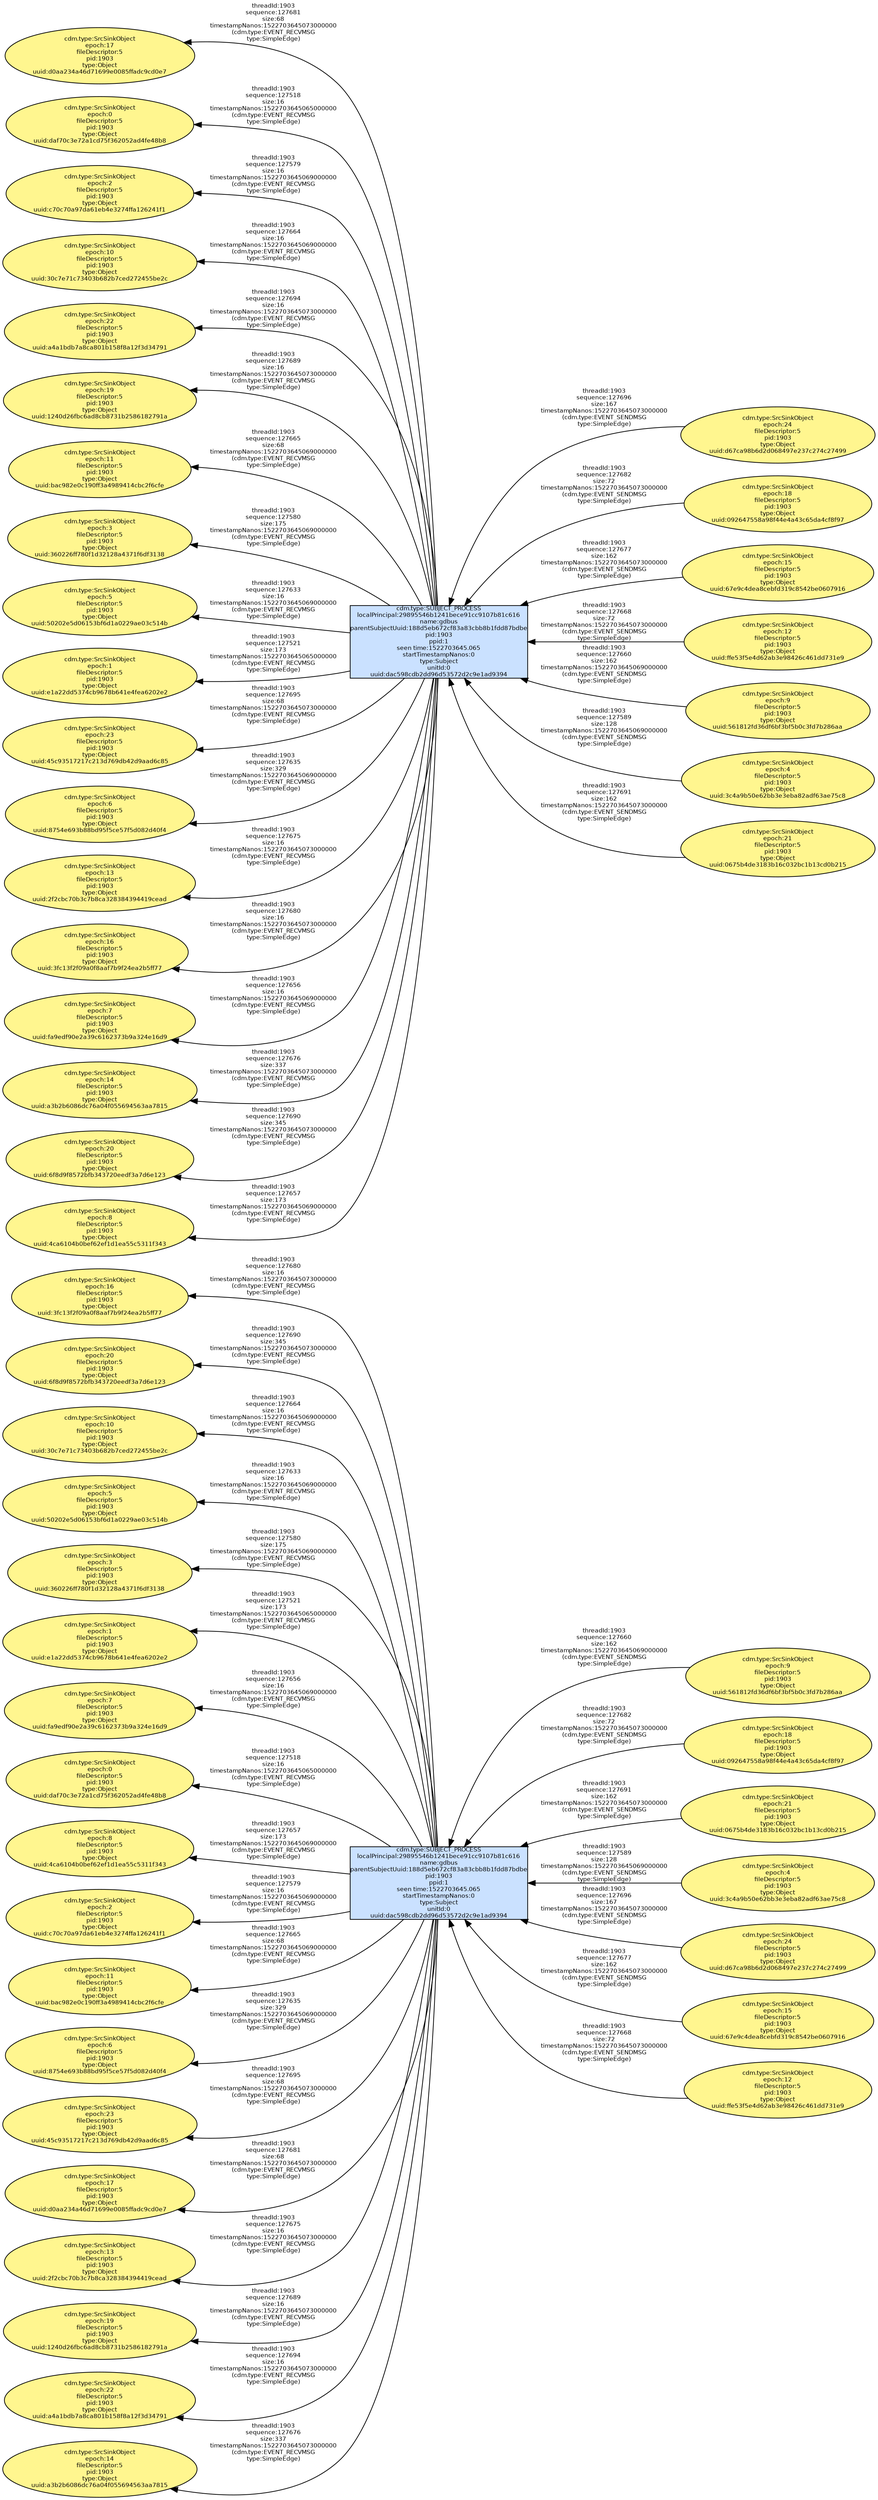 digraph spade2dot {
graph [rankdir = "RL"];
node [fontname="Helvetica" fontsize="8" style="filled" margin="0.0,0.0"];
edge [fontname="Helvetica" fontsize="8"];
"abfafebdd99d69c20df5a6b5ae73a5b8" [label="cdm.type:SrcSinkObject\nepoch:16\nfileDescriptor:5\npid:1903\ntype:Object\nuuid:3fc13f2f09a0f8aaf7b9f24ea2b5ff77" shape="ellipse" fillcolor="khaki1"];
"e0b2c77af662ed380178a909164da74a" [label="cdm.type:SrcSinkObject\nepoch:17\nfileDescriptor:5\npid:1903\ntype:Object\nuuid:d0aa234a46d71699e0085ffadc9cd0e7" shape="ellipse" fillcolor="khaki1"];
"0b4dc70bb6b2ed9b6f8ea6e63e9458cc" [label="cdm.type:SrcSinkObject\nepoch:24\nfileDescriptor:5\npid:1903\ntype:Object\nuuid:d67ca98b6d2d068497e237c274c27499" shape="ellipse" fillcolor="khaki1"];
"db4afda6a8312e757a6e562f62b6b5a3" [label="cdm.type:SrcSinkObject\nepoch:0\nfileDescriptor:5\npid:1903\ntype:Object\nuuid:daf70c3e72a1cd75f362052ad4fe48b8" shape="ellipse" fillcolor="khaki1"];
"59cd3f89069d6fa27df20c823ae0a5a5" [label="cdm.type:SrcSinkObject\nepoch:20\nfileDescriptor:5\npid:1903\ntype:Object\nuuid:6f8d9f8572bfb343720eedf3a7d6e123" shape="ellipse" fillcolor="khaki1"];
"6ed6b944b3e3ac601f5387d565af5ae2" [label="cdm.type:SrcSinkObject\nepoch:10\nfileDescriptor:5\npid:1903\ntype:Object\nuuid:30c7e71c73403b682b7ced272455be2c" shape="ellipse" fillcolor="khaki1"];
"f88ecf4bcbca585967c400865d3fdf9e" [label="cdm.type:SrcSinkObject\nepoch:9\nfileDescriptor:5\npid:1903\ntype:Object\nuuid:561812fd36df6bf3bf5b0c3fd7b286aa" shape="ellipse" fillcolor="khaki1"];
"7bdbb9c0458a01253daef43c1dc68e6b" [label="cdm.type:SrcSinkObject\nepoch:2\nfileDescriptor:5\npid:1903\ntype:Object\nuuid:c70c70a97da61eb4e3274ffa126241f1" shape="ellipse" fillcolor="khaki1"];
"cefe7c96f0d91deef4bddc48568b238a" [label="cdm.type:SrcSinkObject\nepoch:10\nfileDescriptor:5\npid:1903\ntype:Object\nuuid:30c7e71c73403b682b7ced272455be2c" shape="ellipse" fillcolor="khaki1"];
"4a21bcc90eb4d7d60edd99a1d0d9fbdf" [label="cdm.type:SrcSinkObject\nepoch:22\nfileDescriptor:5\npid:1903\ntype:Object\nuuid:a4a1bdb7a8ca801b158f8a12f3d34791" shape="ellipse" fillcolor="khaki1"];
"20022465a70bb5be2b9815ea85311835" [label="cdm.type:SrcSinkObject\nepoch:18\nfileDescriptor:5\npid:1903\ntype:Object\nuuid:092647558a98f44e4a43c65da4cf8f97" shape="ellipse" fillcolor="khaki1"];
"d9ff785bdb458faab479d459f1363b51" [label="cdm.type:SrcSinkObject\nepoch:19\nfileDescriptor:5\npid:1903\ntype:Object\nuuid:1240d26fbc6ad8cb8731b2586182791a" shape="ellipse" fillcolor="khaki1"];
"98de293be35c5ae1de267597646da964" [label="cdm.type:SrcSinkObject\nepoch:5\nfileDescriptor:5\npid:1903\ntype:Object\nuuid:50202e5d06153bf6d1a0229ae03c514b" shape="ellipse" fillcolor="khaki1"];
"2cfc03353ad1b2cd9a8aabbf18da71ed" [label="cdm.type:SrcSinkObject\nepoch:18\nfileDescriptor:5\npid:1903\ntype:Object\nuuid:092647558a98f44e4a43c65da4cf8f97" shape="ellipse" fillcolor="khaki1"];
"c41bbf9388ccd0e1d7f85e2478f0228c" [label="cdm.type:SrcSinkObject\nepoch:3\nfileDescriptor:5\npid:1903\ntype:Object\nuuid:360226ff780f1d32128a4371f6df3138" shape="ellipse" fillcolor="khaki1"];
"e774894f3f282e6744c7c6d77087c197" [label="cdm.type:SrcSinkObject\nepoch:21\nfileDescriptor:5\npid:1903\ntype:Object\nuuid:0675b4de3183b16c032bc1b13cd0b215" shape="ellipse" fillcolor="khaki1"];
"7b0d7464c8f44a98ff2ecb2c94c34784" [label="cdm.type:SrcSinkObject\nepoch:11\nfileDescriptor:5\npid:1903\ntype:Object\nuuid:bac982e0c190ff3a4989414cbc2f6cfe" shape="ellipse" fillcolor="khaki1"];
"8bdf533a5def0315cdfbfafc68a8ac56" [label="cdm.type:SrcSinkObject\nepoch:1\nfileDescriptor:5\npid:1903\ntype:Object\nuuid:e1a22dd5374cb9678b641e4fea6202e2" shape="ellipse" fillcolor="khaki1"];
"6d4ca796af6f872ea0c10e4808c95a2e" [label="cdm.type:SrcSinkObject\nepoch:7\nfileDescriptor:5\npid:1903\ntype:Object\nuuid:fa9edf90e2a39c6162373b9a324e16d9" shape="ellipse" fillcolor="khaki1"];
"bb4feee3a0aa7217e0947f138c8008f3" [label="cdm.type:SrcSinkObject\nepoch:15\nfileDescriptor:5\npid:1903\ntype:Object\nuuid:67e9c4dea8cebfd319c8542be0607916" shape="ellipse" fillcolor="khaki1"];
"f12068a9628d223bdb21694e93f6ea28" [label="cdm.type:SrcSinkObject\nepoch:4\nfileDescriptor:5\npid:1903\ntype:Object\nuuid:3c4a9b50e62bb3e3eba82adf63ae75c8" shape="ellipse" fillcolor="khaki1"];
"39360107a2ebc4f394dc9c373d4daaf0" [label="cdm.type:SrcSinkObject\nepoch:0\nfileDescriptor:5\npid:1903\ntype:Object\nuuid:daf70c3e72a1cd75f362052ad4fe48b8" shape="ellipse" fillcolor="khaki1"];
"3d8d0d6baa1121a9f64eb0da0cb91a6c" [label="cdm.type:SrcSinkObject\nepoch:3\nfileDescriptor:5\npid:1903\ntype:Object\nuuid:360226ff780f1d32128a4371f6df3138" shape="ellipse" fillcolor="khaki1"];
"c95d80a79e2675024f0dd1441a509f23" [label="cdm.type:SrcSinkObject\nepoch:12\nfileDescriptor:5\npid:1903\ntype:Object\nuuid:ffe53f5e4d62ab3e98426c461dd731e9" shape="ellipse" fillcolor="khaki1"];
"b2bf6a3bf90a2194afba2755cb4408d9" [label="cdm.type:SrcSinkObject\nepoch:24\nfileDescriptor:5\npid:1903\ntype:Object\nuuid:d67ca98b6d2d068497e237c274c27499" shape="ellipse" fillcolor="khaki1"];
"02d4811aa2f5b8dbba0904b1e0d68220" [label="cdm.type:SUBJECT_PROCESS\nlocalPrincipal:29895546b1241bece91cc9107b81c616\nname:gdbus\nparentSubjectUuid:188d5eb672cf83a83cbb8b1fdd87bdbe\npid:1903\nppid:1\nseen time:1522703645.065\nstartTimestampNanos:0\ntype:Subject\nunitId:0\nuuid:dac598cdb2dd96d53572d2c9e1ad9394" shape="box" fillcolor="lightsteelblue1"];
"69f8e66dc1cbcc302485b94b616d62c2" [label="cdm.type:SrcSinkObject\nepoch:8\nfileDescriptor:5\npid:1903\ntype:Object\nuuid:4ca6104b0bef62ef1d1ea55c5311f343" shape="ellipse" fillcolor="khaki1"];
"55ed5ccf89659c20c1ab6f8012850f13" [label="cdm.type:SrcSinkObject\nepoch:5\nfileDescriptor:5\npid:1903\ntype:Object\nuuid:50202e5d06153bf6d1a0229ae03c514b" shape="ellipse" fillcolor="khaki1"];
"282cd9e7f2bc13a98be4c47c23e151bf" [label="cdm.type:SrcSinkObject\nepoch:9\nfileDescriptor:5\npid:1903\ntype:Object\nuuid:561812fd36df6bf3bf5b0c3fd7b286aa" shape="ellipse" fillcolor="khaki1"];
"3e1505d5dbd8cc0303977750536d955b" [label="cdm.type:SrcSinkObject\nepoch:15\nfileDescriptor:5\npid:1903\ntype:Object\nuuid:67e9c4dea8cebfd319c8542be0607916" shape="ellipse" fillcolor="khaki1"];
"126f14e7f2015f0138d9869d170cc50a" [label="cdm.type:SrcSinkObject\nepoch:2\nfileDescriptor:5\npid:1903\ntype:Object\nuuid:c70c70a97da61eb4e3274ffa126241f1" shape="ellipse" fillcolor="khaki1"];
"88d677e4cc009f9a7b58d5fcb5edf8d1" [label="cdm.type:SrcSinkObject\nepoch:11\nfileDescriptor:5\npid:1903\ntype:Object\nuuid:bac982e0c190ff3a4989414cbc2f6cfe" shape="ellipse" fillcolor="khaki1"];
"45c466c6afe09a21c12fb05fb44ef8bd" [label="cdm.type:SrcSinkObject\nepoch:6\nfileDescriptor:5\npid:1903\ntype:Object\nuuid:8754e693b88bd95f5ce57f5d082d40f4" shape="ellipse" fillcolor="khaki1"];
"23ca32110a36b07f8f36b8fc2e4ddf46" [label="cdm.type:SrcSinkObject\nepoch:1\nfileDescriptor:5\npid:1903\ntype:Object\nuuid:e1a22dd5374cb9678b641e4fea6202e2" shape="ellipse" fillcolor="khaki1"];
"c56ac4f28e03d169976c40863ea67ffe" [label="cdm.type:SrcSinkObject\nepoch:23\nfileDescriptor:5\npid:1903\ntype:Object\nuuid:45c93517217c213d769db42d9aad6c85" shape="ellipse" fillcolor="khaki1"];
"ae953a9d6579414848b33436d74ae72f" [label="cdm.type:SrcSinkObject\nepoch:6\nfileDescriptor:5\npid:1903\ntype:Object\nuuid:8754e693b88bd95f5ce57f5d082d40f4" shape="ellipse" fillcolor="khaki1"];
"21e2a5dfd15b084b13e6f0d43607d968" [label="cdm.type:SrcSinkObject\nepoch:23\nfileDescriptor:5\npid:1903\ntype:Object\nuuid:45c93517217c213d769db42d9aad6c85" shape="ellipse" fillcolor="khaki1"];
"dbcf10207dc0273310c40650c96300f3" [label="cdm.type:SrcSinkObject\nepoch:17\nfileDescriptor:5\npid:1903\ntype:Object\nuuid:d0aa234a46d71699e0085ffadc9cd0e7" shape="ellipse" fillcolor="khaki1"];
"a4c6d6fcc99ce53b3718b29bc44af347" [label="cdm.type:SrcSinkObject\nepoch:13\nfileDescriptor:5\npid:1903\ntype:Object\nuuid:2f2cbc70b3c7b8ca328384394419cead" shape="ellipse" fillcolor="khaki1"];
"40b2e5950e27844d616ffc7d7743bdc5" [label="cdm.type:SrcSinkObject\nepoch:19\nfileDescriptor:5\npid:1903\ntype:Object\nuuid:1240d26fbc6ad8cb8731b2586182791a" shape="ellipse" fillcolor="khaki1"];
"1009d1844699881859b992e71407ab7e" [label="cdm.type:SrcSinkObject\nepoch:13\nfileDescriptor:5\npid:1903\ntype:Object\nuuid:2f2cbc70b3c7b8ca328384394419cead" shape="ellipse" fillcolor="khaki1"];
"45a950853802afd8a3a3e540d62c4209" [label="cdm.type:SrcSinkObject\nepoch:16\nfileDescriptor:5\npid:1903\ntype:Object\nuuid:3fc13f2f09a0f8aaf7b9f24ea2b5ff77" shape="ellipse" fillcolor="khaki1"];
"73cafa937e1fe8c394f357fbf38fc93e" [label="cdm.type:SUBJECT_PROCESS\nlocalPrincipal:29895546b1241bece91cc9107b81c616\nname:gdbus\nparentSubjectUuid:188d5eb672cf83a83cbb8b1fdd87bdbe\npid:1903\nppid:1\nseen time:1522703645.065\nstartTimestampNanos:0\ntype:Subject\nunitId:0\nuuid:dac598cdb2dd96d53572d2c9e1ad9394" shape="box" fillcolor="lightsteelblue1"];
"7c63a8bdc35fb99b61ffb8be368afab9" [label="cdm.type:SrcSinkObject\nepoch:4\nfileDescriptor:5\npid:1903\ntype:Object\nuuid:3c4a9b50e62bb3e3eba82adf63ae75c8" shape="ellipse" fillcolor="khaki1"];
"7faf7f510b0b37483cba5d1d01faa7b8" [label="cdm.type:SrcSinkObject\nepoch:12\nfileDescriptor:5\npid:1903\ntype:Object\nuuid:ffe53f5e4d62ab3e98426c461dd731e9" shape="ellipse" fillcolor="khaki1"];
"f4051070592c384ba40345927a279d88" [label="cdm.type:SrcSinkObject\nepoch:7\nfileDescriptor:5\npid:1903\ntype:Object\nuuid:fa9edf90e2a39c6162373b9a324e16d9" shape="ellipse" fillcolor="khaki1"];
"a3b64d8f083340ff4ea7a022f36432aa" [label="cdm.type:SrcSinkObject\nepoch:22\nfileDescriptor:5\npid:1903\ntype:Object\nuuid:a4a1bdb7a8ca801b158f8a12f3d34791" shape="ellipse" fillcolor="khaki1"];
"5f93f35955e4420eda74e77a25108f4b" [label="cdm.type:SrcSinkObject\nepoch:14\nfileDescriptor:5\npid:1903\ntype:Object\nuuid:a3b2b6086dc76a04f055694563aa7815" shape="ellipse" fillcolor="khaki1"];
"95918741d20e3204ce3f8a9ede6f1121" [label="cdm.type:SrcSinkObject\nepoch:14\nfileDescriptor:5\npid:1903\ntype:Object\nuuid:a3b2b6086dc76a04f055694563aa7815" shape="ellipse" fillcolor="khaki1"];
"f28e3a64d54ceb2ec1b56843bcc2c837" [label="cdm.type:SrcSinkObject\nepoch:20\nfileDescriptor:5\npid:1903\ntype:Object\nuuid:6f8d9f8572bfb343720eedf3a7d6e123" shape="ellipse" fillcolor="khaki1"];
"9997d3d5a0834f5a5ad3c07656567def" [label="cdm.type:SrcSinkObject\nepoch:8\nfileDescriptor:5\npid:1903\ntype:Object\nuuid:4ca6104b0bef62ef1d1ea55c5311f343" shape="ellipse" fillcolor="khaki1"];
"6faf25e7c7e24f0102aac299423d19ed" [label="cdm.type:SrcSinkObject\nepoch:21\nfileDescriptor:5\npid:1903\ntype:Object\nuuid:0675b4de3183b16c032bc1b13cd0b215" shape="ellipse" fillcolor="khaki1"];
"02d4811aa2f5b8dbba0904b1e0d68220" -> "ae953a9d6579414848b33436d74ae72f" [label="threadId:1903\nsequence:127635\nsize:329\ntimestampNanos:1522703645069000000\n(cdm.type:EVENT_RECVMSG\ntype:SimpleEdge)" color="black" style="solid"];
"02d4811aa2f5b8dbba0904b1e0d68220" -> "e0b2c77af662ed380178a909164da74a" [label="threadId:1903\nsequence:127681\nsize:68\ntimestampNanos:1522703645073000000\n(cdm.type:EVENT_RECVMSG\ntype:SimpleEdge)" color="black" style="solid"];
"2cfc03353ad1b2cd9a8aabbf18da71ed" -> "73cafa937e1fe8c394f357fbf38fc93e" [label="threadId:1903\nsequence:127682\nsize:72\ntimestampNanos:1522703645073000000\n(cdm.type:EVENT_SENDMSG\ntype:SimpleEdge)" color="black" style="solid"];
"73cafa937e1fe8c394f357fbf38fc93e" -> "a4c6d6fcc99ce53b3718b29bc44af347" [label="threadId:1903\nsequence:127675\nsize:16\ntimestampNanos:1522703645073000000\n(cdm.type:EVENT_RECVMSG\ntype:SimpleEdge)" color="black" style="solid"];
"20022465a70bb5be2b9815ea85311835" -> "02d4811aa2f5b8dbba0904b1e0d68220" [label="threadId:1903\nsequence:127682\nsize:72\ntimestampNanos:1522703645073000000\n(cdm.type:EVENT_SENDMSG\ntype:SimpleEdge)" color="black" style="solid"];
"73cafa937e1fe8c394f357fbf38fc93e" -> "39360107a2ebc4f394dc9c373d4daaf0" [label="threadId:1903\nsequence:127518\nsize:16\ntimestampNanos:1522703645065000000\n(cdm.type:EVENT_RECVMSG\ntype:SimpleEdge)" color="black" style="solid"];
"73cafa937e1fe8c394f357fbf38fc93e" -> "6d4ca796af6f872ea0c10e4808c95a2e" [label="threadId:1903\nsequence:127656\nsize:16\ntimestampNanos:1522703645069000000\n(cdm.type:EVENT_RECVMSG\ntype:SimpleEdge)" color="black" style="solid"];
"3e1505d5dbd8cc0303977750536d955b" -> "73cafa937e1fe8c394f357fbf38fc93e" [label="threadId:1903\nsequence:127677\nsize:162\ntimestampNanos:1522703645073000000\n(cdm.type:EVENT_SENDMSG\ntype:SimpleEdge)" color="black" style="solid"];
"73cafa937e1fe8c394f357fbf38fc93e" -> "c41bbf9388ccd0e1d7f85e2478f0228c" [label="threadId:1903\nsequence:127580\nsize:175\ntimestampNanos:1522703645069000000\n(cdm.type:EVENT_RECVMSG\ntype:SimpleEdge)" color="black" style="solid"];
"73cafa937e1fe8c394f357fbf38fc93e" -> "40b2e5950e27844d616ffc7d7743bdc5" [label="threadId:1903\nsequence:127689\nsize:16\ntimestampNanos:1522703645073000000\n(cdm.type:EVENT_RECVMSG\ntype:SimpleEdge)" color="black" style="solid"];
"73cafa937e1fe8c394f357fbf38fc93e" -> "69f8e66dc1cbcc302485b94b616d62c2" [label="threadId:1903\nsequence:127657\nsize:173\ntimestampNanos:1522703645069000000\n(cdm.type:EVENT_RECVMSG\ntype:SimpleEdge)" color="black" style="solid"];
"02d4811aa2f5b8dbba0904b1e0d68220" -> "f4051070592c384ba40345927a279d88" [label="threadId:1903\nsequence:127656\nsize:16\ntimestampNanos:1522703645069000000\n(cdm.type:EVENT_RECVMSG\ntype:SimpleEdge)" color="black" style="solid"];
"02d4811aa2f5b8dbba0904b1e0d68220" -> "45a950853802afd8a3a3e540d62c4209" [label="threadId:1903\nsequence:127680\nsize:16\ntimestampNanos:1522703645073000000\n(cdm.type:EVENT_RECVMSG\ntype:SimpleEdge)" color="black" style="solid"];
"282cd9e7f2bc13a98be4c47c23e151bf" -> "02d4811aa2f5b8dbba0904b1e0d68220" [label="threadId:1903\nsequence:127660\nsize:162\ntimestampNanos:1522703645069000000\n(cdm.type:EVENT_SENDMSG\ntype:SimpleEdge)" color="black" style="solid"];
"02d4811aa2f5b8dbba0904b1e0d68220" -> "55ed5ccf89659c20c1ab6f8012850f13" [label="threadId:1903\nsequence:127633\nsize:16\ntimestampNanos:1522703645069000000\n(cdm.type:EVENT_RECVMSG\ntype:SimpleEdge)" color="black" style="solid"];
"73cafa937e1fe8c394f357fbf38fc93e" -> "6ed6b944b3e3ac601f5387d565af5ae2" [label="threadId:1903\nsequence:127664\nsize:16\ntimestampNanos:1522703645069000000\n(cdm.type:EVENT_RECVMSG\ntype:SimpleEdge)" color="black" style="solid"];
"02d4811aa2f5b8dbba0904b1e0d68220" -> "1009d1844699881859b992e71407ab7e" [label="threadId:1903\nsequence:127675\nsize:16\ntimestampNanos:1522703645073000000\n(cdm.type:EVENT_RECVMSG\ntype:SimpleEdge)" color="black" style="solid"];
"f12068a9628d223bdb21694e93f6ea28" -> "73cafa937e1fe8c394f357fbf38fc93e" [label="threadId:1903\nsequence:127589\nsize:128\ntimestampNanos:1522703645069000000\n(cdm.type:EVENT_SENDMSG\ntype:SimpleEdge)" color="black" style="solid"];
"7faf7f510b0b37483cba5d1d01faa7b8" -> "73cafa937e1fe8c394f357fbf38fc93e" [label="threadId:1903\nsequence:127668\nsize:72\ntimestampNanos:1522703645073000000\n(cdm.type:EVENT_SENDMSG\ntype:SimpleEdge)" color="black" style="solid"];
"f88ecf4bcbca585967c400865d3fdf9e" -> "73cafa937e1fe8c394f357fbf38fc93e" [label="threadId:1903\nsequence:127660\nsize:162\ntimestampNanos:1522703645069000000\n(cdm.type:EVENT_SENDMSG\ntype:SimpleEdge)" color="black" style="solid"];
"02d4811aa2f5b8dbba0904b1e0d68220" -> "cefe7c96f0d91deef4bddc48568b238a" [label="threadId:1903\nsequence:127664\nsize:16\ntimestampNanos:1522703645069000000\n(cdm.type:EVENT_RECVMSG\ntype:SimpleEdge)" color="black" style="solid"];
"02d4811aa2f5b8dbba0904b1e0d68220" -> "4a21bcc90eb4d7d60edd99a1d0d9fbdf" [label="threadId:1903\nsequence:127694\nsize:16\ntimestampNanos:1522703645073000000\n(cdm.type:EVENT_RECVMSG\ntype:SimpleEdge)" color="black" style="solid"];
"02d4811aa2f5b8dbba0904b1e0d68220" -> "95918741d20e3204ce3f8a9ede6f1121" [label="threadId:1903\nsequence:127676\nsize:337\ntimestampNanos:1522703645073000000\n(cdm.type:EVENT_RECVMSG\ntype:SimpleEdge)" color="black" style="solid"];
"e774894f3f282e6744c7c6d77087c197" -> "73cafa937e1fe8c394f357fbf38fc93e" [label="threadId:1903\nsequence:127691\nsize:162\ntimestampNanos:1522703645073000000\n(cdm.type:EVENT_SENDMSG\ntype:SimpleEdge)" color="black" style="solid"];
"73cafa937e1fe8c394f357fbf38fc93e" -> "88d677e4cc009f9a7b58d5fcb5edf8d1" [label="threadId:1903\nsequence:127665\nsize:68\ntimestampNanos:1522703645069000000\n(cdm.type:EVENT_RECVMSG\ntype:SimpleEdge)" color="black" style="solid"];
"6faf25e7c7e24f0102aac299423d19ed" -> "02d4811aa2f5b8dbba0904b1e0d68220" [label="threadId:1903\nsequence:127691\nsize:162\ntimestampNanos:1522703645073000000\n(cdm.type:EVENT_SENDMSG\ntype:SimpleEdge)" color="black" style="solid"];
"0b4dc70bb6b2ed9b6f8ea6e63e9458cc" -> "02d4811aa2f5b8dbba0904b1e0d68220" [label="threadId:1903\nsequence:127696\nsize:167\ntimestampNanos:1522703645073000000\n(cdm.type:EVENT_SENDMSG\ntype:SimpleEdge)" color="black" style="solid"];
"73cafa937e1fe8c394f357fbf38fc93e" -> "dbcf10207dc0273310c40650c96300f3" [label="threadId:1903\nsequence:127681\nsize:68\ntimestampNanos:1522703645073000000\n(cdm.type:EVENT_RECVMSG\ntype:SimpleEdge)" color="black" style="solid"];
"02d4811aa2f5b8dbba0904b1e0d68220" -> "7b0d7464c8f44a98ff2ecb2c94c34784" [label="threadId:1903\nsequence:127665\nsize:68\ntimestampNanos:1522703645069000000\n(cdm.type:EVENT_RECVMSG\ntype:SimpleEdge)" color="black" style="solid"];
"02d4811aa2f5b8dbba0904b1e0d68220" -> "7bdbb9c0458a01253daef43c1dc68e6b" [label="threadId:1903\nsequence:127579\nsize:16\ntimestampNanos:1522703645069000000\n(cdm.type:EVENT_RECVMSG\ntype:SimpleEdge)" color="black" style="solid"];
"73cafa937e1fe8c394f357fbf38fc93e" -> "126f14e7f2015f0138d9869d170cc50a" [label="threadId:1903\nsequence:127579\nsize:16\ntimestampNanos:1522703645069000000\n(cdm.type:EVENT_RECVMSG\ntype:SimpleEdge)" color="black" style="solid"];
"02d4811aa2f5b8dbba0904b1e0d68220" -> "f28e3a64d54ceb2ec1b56843bcc2c837" [label="threadId:1903\nsequence:127690\nsize:345\ntimestampNanos:1522703645073000000\n(cdm.type:EVENT_RECVMSG\ntype:SimpleEdge)" color="black" style="solid"];
"73cafa937e1fe8c394f357fbf38fc93e" -> "21e2a5dfd15b084b13e6f0d43607d968" [label="threadId:1903\nsequence:127695\nsize:68\ntimestampNanos:1522703645073000000\n(cdm.type:EVENT_RECVMSG\ntype:SimpleEdge)" color="black" style="solid"];
"02d4811aa2f5b8dbba0904b1e0d68220" -> "db4afda6a8312e757a6e562f62b6b5a3" [label="threadId:1903\nsequence:127518\nsize:16\ntimestampNanos:1522703645065000000\n(cdm.type:EVENT_RECVMSG\ntype:SimpleEdge)" color="black" style="solid"];
"73cafa937e1fe8c394f357fbf38fc93e" -> "8bdf533a5def0315cdfbfafc68a8ac56" [label="threadId:1903\nsequence:127521\nsize:173\ntimestampNanos:1522703645065000000\n(cdm.type:EVENT_RECVMSG\ntype:SimpleEdge)" color="black" style="solid"];
"73cafa937e1fe8c394f357fbf38fc93e" -> "98de293be35c5ae1de267597646da964" [label="threadId:1903\nsequence:127633\nsize:16\ntimestampNanos:1522703645069000000\n(cdm.type:EVENT_RECVMSG\ntype:SimpleEdge)" color="black" style="solid"];
"02d4811aa2f5b8dbba0904b1e0d68220" -> "9997d3d5a0834f5a5ad3c07656567def" [label="threadId:1903\nsequence:127657\nsize:173\ntimestampNanos:1522703645069000000\n(cdm.type:EVENT_RECVMSG\ntype:SimpleEdge)" color="black" style="solid"];
"b2bf6a3bf90a2194afba2755cb4408d9" -> "73cafa937e1fe8c394f357fbf38fc93e" [label="threadId:1903\nsequence:127696\nsize:167\ntimestampNanos:1522703645073000000\n(cdm.type:EVENT_SENDMSG\ntype:SimpleEdge)" color="black" style="solid"];
"73cafa937e1fe8c394f357fbf38fc93e" -> "5f93f35955e4420eda74e77a25108f4b" [label="threadId:1903\nsequence:127676\nsize:337\ntimestampNanos:1522703645073000000\n(cdm.type:EVENT_RECVMSG\ntype:SimpleEdge)" color="black" style="solid"];
"bb4feee3a0aa7217e0947f138c8008f3" -> "02d4811aa2f5b8dbba0904b1e0d68220" [label="threadId:1903\nsequence:127677\nsize:162\ntimestampNanos:1522703645073000000\n(cdm.type:EVENT_SENDMSG\ntype:SimpleEdge)" color="black" style="solid"];
"02d4811aa2f5b8dbba0904b1e0d68220" -> "d9ff785bdb458faab479d459f1363b51" [label="threadId:1903\nsequence:127689\nsize:16\ntimestampNanos:1522703645073000000\n(cdm.type:EVENT_RECVMSG\ntype:SimpleEdge)" color="black" style="solid"];
"73cafa937e1fe8c394f357fbf38fc93e" -> "45c466c6afe09a21c12fb05fb44ef8bd" [label="threadId:1903\nsequence:127635\nsize:329\ntimestampNanos:1522703645069000000\n(cdm.type:EVENT_RECVMSG\ntype:SimpleEdge)" color="black" style="solid"];
"02d4811aa2f5b8dbba0904b1e0d68220" -> "3d8d0d6baa1121a9f64eb0da0cb91a6c" [label="threadId:1903\nsequence:127580\nsize:175\ntimestampNanos:1522703645069000000\n(cdm.type:EVENT_RECVMSG\ntype:SimpleEdge)" color="black" style="solid"];
"c95d80a79e2675024f0dd1441a509f23" -> "02d4811aa2f5b8dbba0904b1e0d68220" [label="threadId:1903\nsequence:127668\nsize:72\ntimestampNanos:1522703645073000000\n(cdm.type:EVENT_SENDMSG\ntype:SimpleEdge)" color="black" style="solid"];
"7c63a8bdc35fb99b61ffb8be368afab9" -> "02d4811aa2f5b8dbba0904b1e0d68220" [label="threadId:1903\nsequence:127589\nsize:128\ntimestampNanos:1522703645069000000\n(cdm.type:EVENT_SENDMSG\ntype:SimpleEdge)" color="black" style="solid"];
"02d4811aa2f5b8dbba0904b1e0d68220" -> "c56ac4f28e03d169976c40863ea67ffe" [label="threadId:1903\nsequence:127695\nsize:68\ntimestampNanos:1522703645073000000\n(cdm.type:EVENT_RECVMSG\ntype:SimpleEdge)" color="black" style="solid"];
"73cafa937e1fe8c394f357fbf38fc93e" -> "59cd3f89069d6fa27df20c823ae0a5a5" [label="threadId:1903\nsequence:127690\nsize:345\ntimestampNanos:1522703645073000000\n(cdm.type:EVENT_RECVMSG\ntype:SimpleEdge)" color="black" style="solid"];
"02d4811aa2f5b8dbba0904b1e0d68220" -> "23ca32110a36b07f8f36b8fc2e4ddf46" [label="threadId:1903\nsequence:127521\nsize:173\ntimestampNanos:1522703645065000000\n(cdm.type:EVENT_RECVMSG\ntype:SimpleEdge)" color="black" style="solid"];
"73cafa937e1fe8c394f357fbf38fc93e" -> "a3b64d8f083340ff4ea7a022f36432aa" [label="threadId:1903\nsequence:127694\nsize:16\ntimestampNanos:1522703645073000000\n(cdm.type:EVENT_RECVMSG\ntype:SimpleEdge)" color="black" style="solid"];
"73cafa937e1fe8c394f357fbf38fc93e" -> "abfafebdd99d69c20df5a6b5ae73a5b8" [label="threadId:1903\nsequence:127680\nsize:16\ntimestampNanos:1522703645073000000\n(cdm.type:EVENT_RECVMSG\ntype:SimpleEdge)" color="black" style="solid"];
}

